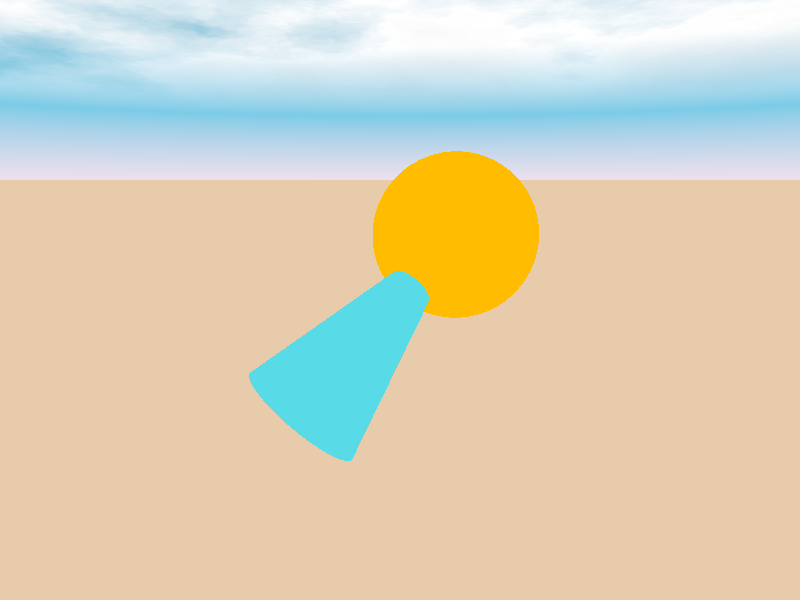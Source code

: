 // 4_csg_test.pov

#include "colors.inc"  
#include "skies.inc"  

#include "shapes.inc"
#include "textures.inc"
#include "woods.inc"
#include "stones.inc"                                        
#include "glass.inc"
#include "metals.inc"
  
camera{ 
  location <0.0, 2.0, -10.0> 
  look_at  <0.0, 0.0, 0.0>
} 
    
light_source { 
  <5.0,5.0,-5.0> 
  color rgb <1.0, 1.0, 1.0>
}   

sky_sphere {
  S_Cloud2
}
plane {
  y, -3
  pigment { color rgb <0.8,0.6,0.4> }
}  

merge {
  sphere{
    <1.0,1.0,1.0>,1.5
    texture { Orange_Glass }
  }
  
  cone{ 
    <1.0,1.0,1.0>,0.1
    <-1.5,-1.5,-1.5>,1
    texture { Dark_Green_Glass }
  }
}         
